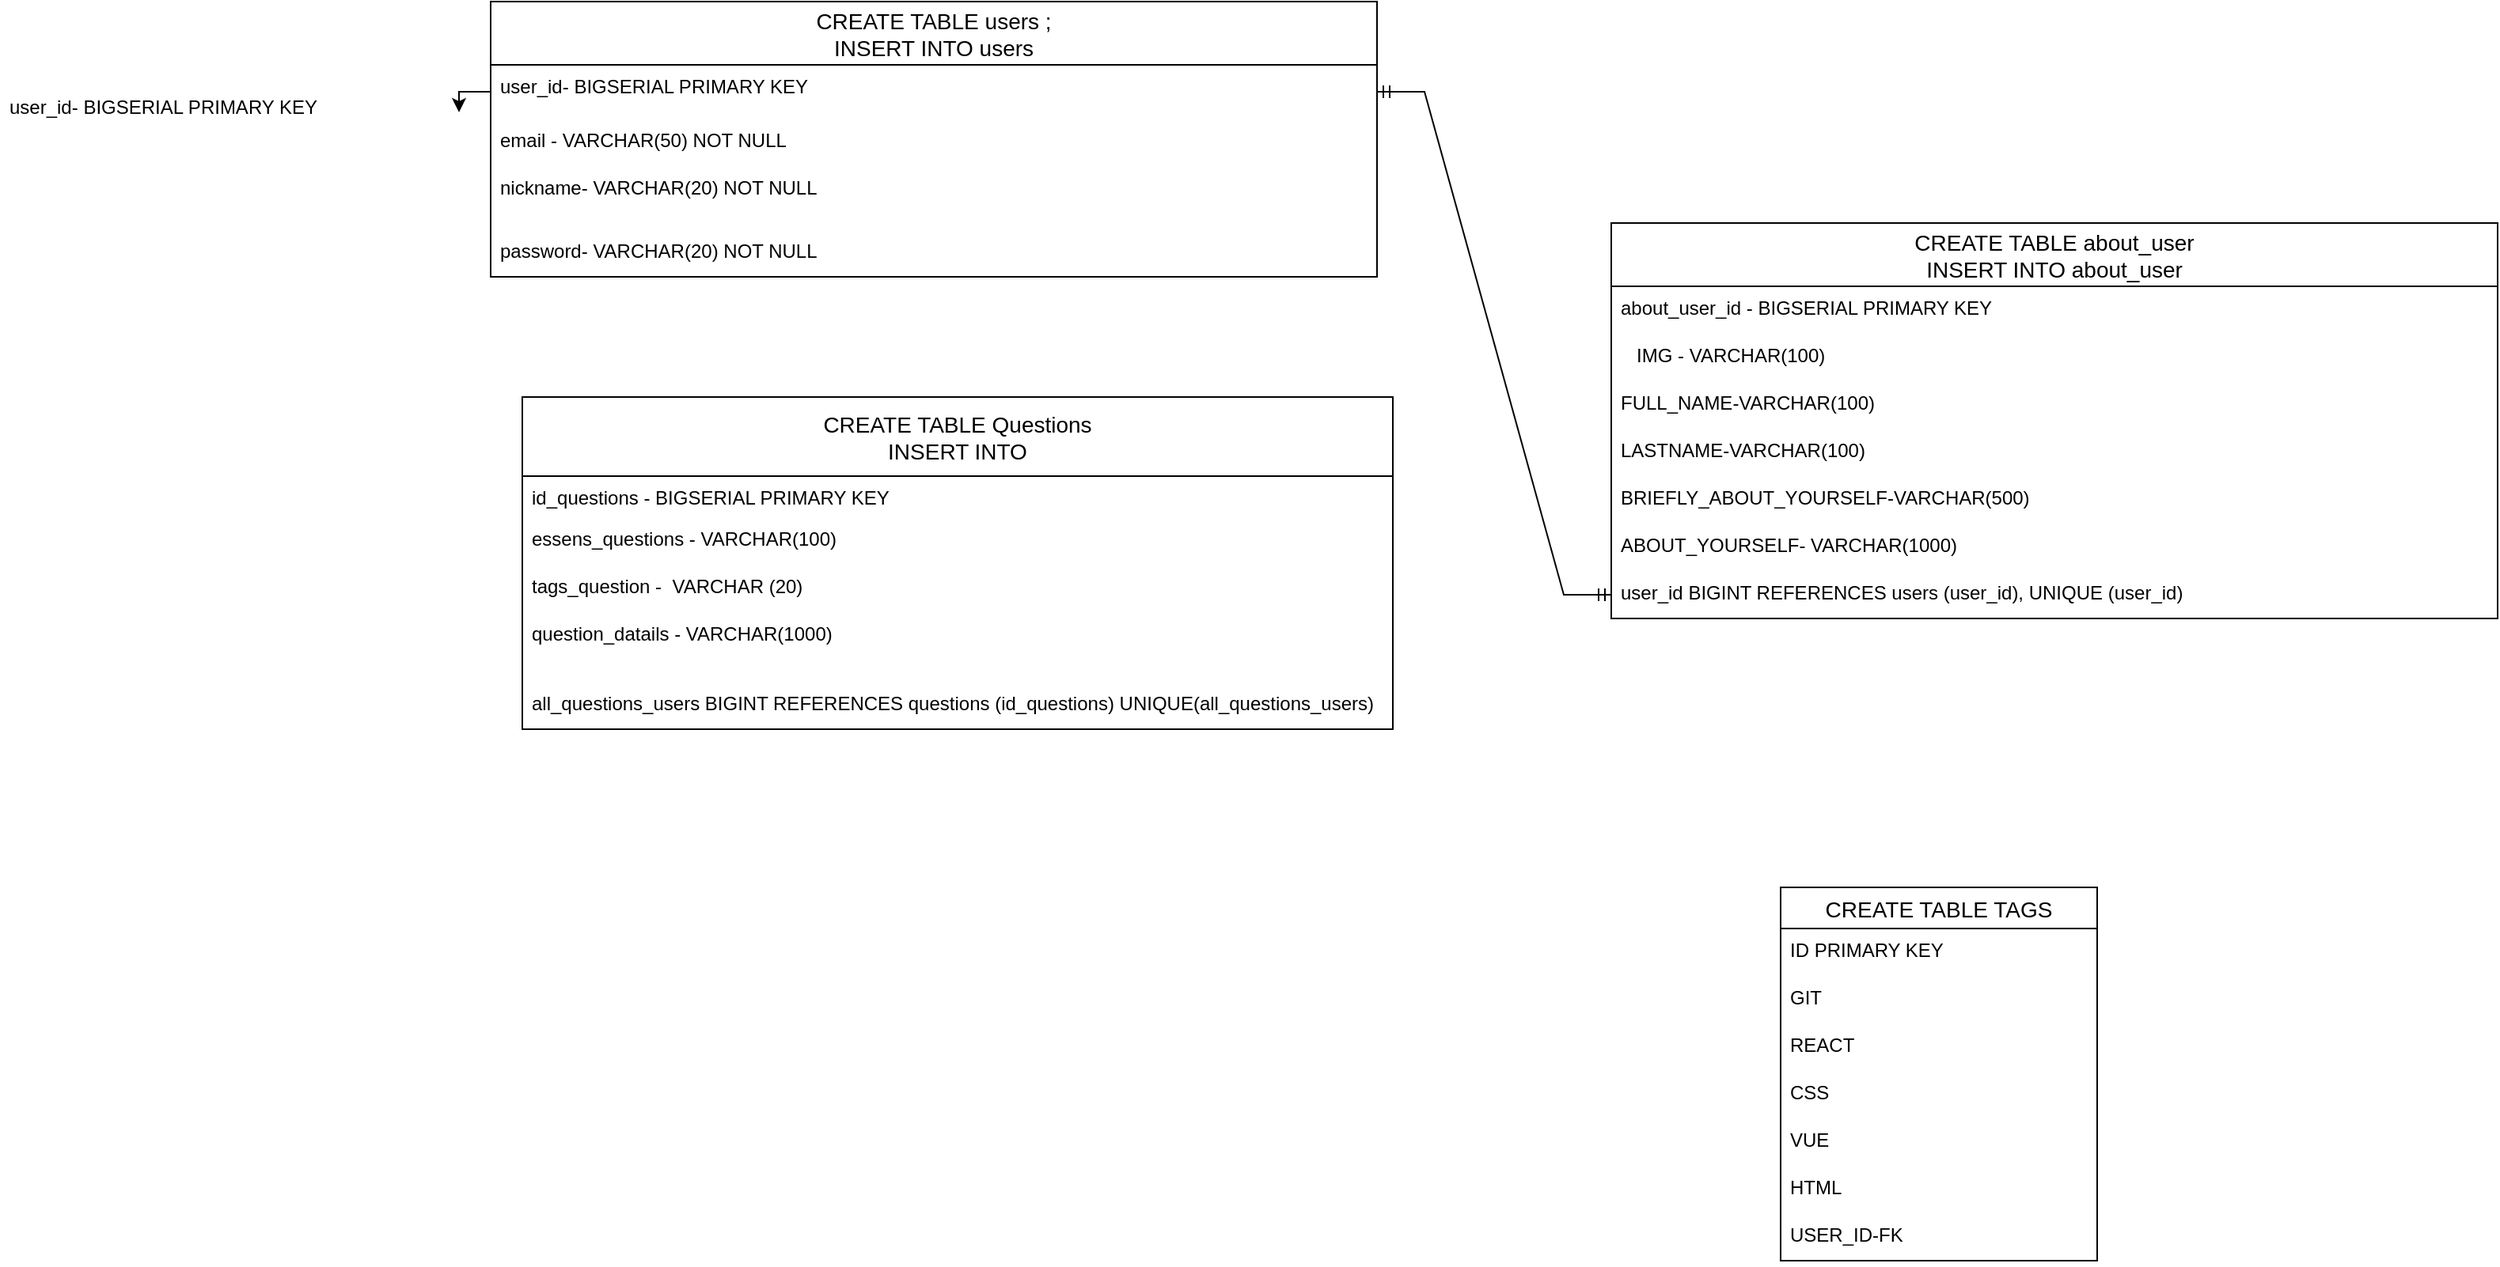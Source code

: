 <mxfile version="20.5.3" type="device"><diagram id="8s-FKrvJV-kWsU2ip_24" name="Страница 1"><mxGraphModel dx="2310" dy="827" grid="1" gridSize="10" guides="1" tooltips="1" connect="1" arrows="1" fold="1" page="1" pageScale="1" pageWidth="827" pageHeight="1169" math="0" shadow="0"><root><mxCell id="0"/><mxCell id="1" parent="0"/><mxCell id="Yctb_64BxATCkwqZee7s-1" value="CREATE TABLE users ;&#10;INSERT INTO users" style="swimlane;fontStyle=0;childLayout=stackLayout;horizontal=1;startSize=40;horizontalStack=0;resizeParent=1;resizeParentMax=0;resizeLast=0;collapsible=1;marginBottom=0;align=center;fontSize=14;" parent="1" vertex="1"><mxGeometry x="-250" y="170" width="560" height="174" as="geometry"/></mxCell><mxCell id="Yctb_64BxATCkwqZee7s-2" value="user_id- BIGSERIAL PRIMARY KEY" style="text;strokeColor=none;fillColor=none;spacingLeft=4;spacingRight=4;overflow=hidden;rotatable=0;points=[[0,0.5],[1,0.5]];portConstraint=eastwest;fontSize=12;" parent="Yctb_64BxATCkwqZee7s-1" vertex="1"><mxGeometry y="40" width="560" height="34" as="geometry"/></mxCell><mxCell id="Yctb_64BxATCkwqZee7s-3" value="email - VARCHAR(50) NOT NULL&#10;" style="text;strokeColor=none;fillColor=none;spacingLeft=4;spacingRight=4;overflow=hidden;rotatable=0;points=[[0,0.5],[1,0.5]];portConstraint=eastwest;fontSize=12;" parent="Yctb_64BxATCkwqZee7s-1" vertex="1"><mxGeometry y="74" width="560" height="30" as="geometry"/></mxCell><mxCell id="Yctb_64BxATCkwqZee7s-4" value="nickname- VARCHAR(20) NOT NULL" style="text;strokeColor=none;fillColor=none;spacingLeft=4;spacingRight=4;overflow=hidden;rotatable=0;points=[[0,0.5],[1,0.5]];portConstraint=eastwest;fontSize=12;" parent="Yctb_64BxATCkwqZee7s-1" vertex="1"><mxGeometry y="104" width="560" height="40" as="geometry"/></mxCell><mxCell id="Yctb_64BxATCkwqZee7s-25" value="password- VARCHAR(20) NOT NULL" style="text;strokeColor=none;fillColor=none;spacingLeft=4;spacingRight=4;overflow=hidden;rotatable=0;points=[[0,0.5],[1,0.5]];portConstraint=eastwest;fontSize=12;" parent="Yctb_64BxATCkwqZee7s-1" vertex="1"><mxGeometry y="144" width="560" height="30" as="geometry"/></mxCell><mxCell id="Yctb_64BxATCkwqZee7s-5" value="CREATE TABLE about_user&#10;INSERT INTO about_user" style="swimlane;fontStyle=0;childLayout=stackLayout;horizontal=1;startSize=40;horizontalStack=0;resizeParent=1;resizeParentMax=0;resizeLast=0;collapsible=1;marginBottom=0;align=center;fontSize=14;" parent="1" vertex="1"><mxGeometry x="458" y="310" width="560" height="250" as="geometry"/></mxCell><mxCell id="Yctb_64BxATCkwqZee7s-6" value="about_user_id - BIGSERIAL PRIMARY KEY" style="text;strokeColor=none;fillColor=none;spacingLeft=4;spacingRight=4;overflow=hidden;rotatable=0;points=[[0,0.5],[1,0.5]];portConstraint=eastwest;fontSize=12;" parent="Yctb_64BxATCkwqZee7s-5" vertex="1"><mxGeometry y="40" width="560" height="30" as="geometry"/></mxCell><mxCell id="u3gjNqU_is8y6manxSIu-1" value="   IMG - VARCHAR(100) " style="text;strokeColor=none;fillColor=none;spacingLeft=4;spacingRight=4;overflow=hidden;rotatable=0;points=[[0,0.5],[1,0.5]];portConstraint=eastwest;fontSize=12;" parent="Yctb_64BxATCkwqZee7s-5" vertex="1"><mxGeometry y="70" width="560" height="30" as="geometry"/></mxCell><mxCell id="Yctb_64BxATCkwqZee7s-7" value="FULL_NAME-VARCHAR(100) " style="text;strokeColor=none;fillColor=none;spacingLeft=4;spacingRight=4;overflow=hidden;rotatable=0;points=[[0,0.5],[1,0.5]];portConstraint=eastwest;fontSize=12;" parent="Yctb_64BxATCkwqZee7s-5" vertex="1"><mxGeometry y="100" width="560" height="30" as="geometry"/></mxCell><mxCell id="Yctb_64BxATCkwqZee7s-8" value="LASTNAME-VARCHAR(100)" style="text;strokeColor=none;fillColor=none;spacingLeft=4;spacingRight=4;overflow=hidden;rotatable=0;points=[[0,0.5],[1,0.5]];portConstraint=eastwest;fontSize=12;" parent="Yctb_64BxATCkwqZee7s-5" vertex="1"><mxGeometry y="130" width="560" height="30" as="geometry"/></mxCell><mxCell id="Yctb_64BxATCkwqZee7s-29" value="BRIEFLY_ABOUT_YOURSELF-VARCHAR(500) " style="text;strokeColor=none;fillColor=none;spacingLeft=4;spacingRight=4;overflow=hidden;rotatable=0;points=[[0,0.5],[1,0.5]];portConstraint=eastwest;fontSize=12;" parent="Yctb_64BxATCkwqZee7s-5" vertex="1"><mxGeometry y="160" width="560" height="30" as="geometry"/></mxCell><mxCell id="Yctb_64BxATCkwqZee7s-28" value="ABOUT_YOURSELF- VARCHAR(1000) " style="text;strokeColor=none;fillColor=none;spacingLeft=4;spacingRight=4;overflow=hidden;rotatable=0;points=[[0,0.5],[1,0.5]];portConstraint=eastwest;fontSize=12;" parent="Yctb_64BxATCkwqZee7s-5" vertex="1"><mxGeometry y="190" width="560" height="30" as="geometry"/></mxCell><mxCell id="1d4nq0IK6xkmCtMKK3Rm-1" value="user_id BIGINT REFERENCES users (user_id), UNIQUE (user_id)" style="text;strokeColor=none;fillColor=none;spacingLeft=4;spacingRight=4;overflow=hidden;rotatable=0;points=[[0,0.5],[1,0.5]];portConstraint=eastwest;fontSize=12;" vertex="1" parent="Yctb_64BxATCkwqZee7s-5"><mxGeometry y="220" width="560" height="30" as="geometry"/></mxCell><mxCell id="Yctb_64BxATCkwqZee7s-9" value="CREATE TABLE TAGS" style="swimlane;fontStyle=0;childLayout=stackLayout;horizontal=1;startSize=26;horizontalStack=0;resizeParent=1;resizeParentMax=0;resizeLast=0;collapsible=1;marginBottom=0;align=center;fontSize=14;" parent="1" vertex="1"><mxGeometry x="565" y="730" width="200" height="236" as="geometry"/></mxCell><mxCell id="Yctb_64BxATCkwqZee7s-56" value="ID PRIMARY KEY" style="text;strokeColor=none;fillColor=none;spacingLeft=4;spacingRight=4;overflow=hidden;rotatable=0;points=[[0,0.5],[1,0.5]];portConstraint=eastwest;fontSize=12;" parent="Yctb_64BxATCkwqZee7s-9" vertex="1"><mxGeometry y="26" width="200" height="30" as="geometry"/></mxCell><mxCell id="Yctb_64BxATCkwqZee7s-10" value="GIT" style="text;strokeColor=none;fillColor=none;spacingLeft=4;spacingRight=4;overflow=hidden;rotatable=0;points=[[0,0.5],[1,0.5]];portConstraint=eastwest;fontSize=12;" parent="Yctb_64BxATCkwqZee7s-9" vertex="1"><mxGeometry y="56" width="200" height="30" as="geometry"/></mxCell><mxCell id="Yctb_64BxATCkwqZee7s-11" value="REACT" style="text;strokeColor=none;fillColor=none;spacingLeft=4;spacingRight=4;overflow=hidden;rotatable=0;points=[[0,0.5],[1,0.5]];portConstraint=eastwest;fontSize=12;" parent="Yctb_64BxATCkwqZee7s-9" vertex="1"><mxGeometry y="86" width="200" height="30" as="geometry"/></mxCell><mxCell id="Yctb_64BxATCkwqZee7s-35" value="CSS" style="text;strokeColor=none;fillColor=none;spacingLeft=4;spacingRight=4;overflow=hidden;rotatable=0;points=[[0,0.5],[1,0.5]];portConstraint=eastwest;fontSize=12;" parent="Yctb_64BxATCkwqZee7s-9" vertex="1"><mxGeometry y="116" width="200" height="30" as="geometry"/></mxCell><mxCell id="Yctb_64BxATCkwqZee7s-34" value="VUE" style="text;strokeColor=none;fillColor=none;spacingLeft=4;spacingRight=4;overflow=hidden;rotatable=0;points=[[0,0.5],[1,0.5]];portConstraint=eastwest;fontSize=12;" parent="Yctb_64BxATCkwqZee7s-9" vertex="1"><mxGeometry y="146" width="200" height="30" as="geometry"/></mxCell><mxCell id="Yctb_64BxATCkwqZee7s-12" value="HTML" style="text;strokeColor=none;fillColor=none;spacingLeft=4;spacingRight=4;overflow=hidden;rotatable=0;points=[[0,0.5],[1,0.5]];portConstraint=eastwest;fontSize=12;" parent="Yctb_64BxATCkwqZee7s-9" vertex="1"><mxGeometry y="176" width="200" height="30" as="geometry"/></mxCell><mxCell id="Yctb_64BxATCkwqZee7s-57" value="USER_ID-FK" style="text;strokeColor=none;fillColor=none;spacingLeft=4;spacingRight=4;overflow=hidden;rotatable=0;points=[[0,0.5],[1,0.5]];portConstraint=eastwest;fontSize=12;" parent="Yctb_64BxATCkwqZee7s-9" vertex="1"><mxGeometry y="206" width="200" height="30" as="geometry"/></mxCell><mxCell id="Yctb_64BxATCkwqZee7s-13" value="CREATE TABLE Questions&#10;INSERT INTO" style="swimlane;fontStyle=0;childLayout=stackLayout;horizontal=1;startSize=50;horizontalStack=0;resizeParent=1;resizeParentMax=0;resizeLast=0;collapsible=1;marginBottom=0;align=center;fontSize=14;" parent="1" vertex="1"><mxGeometry x="-230" y="420" width="550" height="210" as="geometry"/></mxCell><mxCell id="Yctb_64BxATCkwqZee7s-14" value="id_questions - BIGSERIAL PRIMARY KEY" style="text;strokeColor=none;fillColor=none;spacingLeft=4;spacingRight=4;overflow=hidden;rotatable=0;points=[[0,0.5],[1,0.5]];portConstraint=eastwest;fontSize=12;" parent="Yctb_64BxATCkwqZee7s-13" vertex="1"><mxGeometry y="50" width="550" height="26" as="geometry"/></mxCell><mxCell id="Yctb_64BxATCkwqZee7s-15" value="essens_questions - VARCHAR(100)" style="text;strokeColor=none;fillColor=none;spacingLeft=4;spacingRight=4;overflow=hidden;rotatable=0;points=[[0,0.5],[1,0.5]];portConstraint=eastwest;fontSize=12;" parent="Yctb_64BxATCkwqZee7s-13" vertex="1"><mxGeometry y="76" width="550" height="30" as="geometry"/></mxCell><mxCell id="Yctb_64BxATCkwqZee7s-30" value="tags_question -  VARCHAR (20)" style="text;strokeColor=none;fillColor=none;spacingLeft=4;spacingRight=4;overflow=hidden;rotatable=0;points=[[0,0.5],[1,0.5]];portConstraint=eastwest;fontSize=12;" parent="Yctb_64BxATCkwqZee7s-13" vertex="1"><mxGeometry y="106" width="550" height="30" as="geometry"/></mxCell><mxCell id="Yctb_64BxATCkwqZee7s-16" value="question_datails - VARCHAR(1000)" style="text;strokeColor=none;fillColor=none;spacingLeft=4;spacingRight=4;overflow=hidden;rotatable=0;points=[[0,0.5],[1,0.5]];portConstraint=eastwest;fontSize=12;" parent="Yctb_64BxATCkwqZee7s-13" vertex="1"><mxGeometry y="136" width="550" height="44" as="geometry"/></mxCell><mxCell id="5LLqG-e14PY1f-brzTQ3-1" value="all_questions_users BIGINT REFERENCES questions (id_questions) UNIQUE(all_questions_users)" style="text;strokeColor=none;fillColor=none;spacingLeft=4;spacingRight=4;overflow=hidden;rotatable=0;points=[[0,0.5],[1,0.5]];portConstraint=eastwest;fontSize=12;" parent="Yctb_64BxATCkwqZee7s-13" vertex="1"><mxGeometry y="180" width="550" height="30" as="geometry"/></mxCell><mxCell id="1d4nq0IK6xkmCtMKK3Rm-5" value="" style="edgeStyle=entityRelationEdgeStyle;fontSize=12;html=1;endArrow=ERmandOne;startArrow=ERmandOne;rounded=0;entryX=0;entryY=0.5;entryDx=0;entryDy=0;exitX=1;exitY=0.5;exitDx=0;exitDy=0;" edge="1" parent="1" source="Yctb_64BxATCkwqZee7s-2" target="1d4nq0IK6xkmCtMKK3Rm-1"><mxGeometry width="100" height="100" relative="1" as="geometry"><mxPoint x="370" y="570" as="sourcePoint"/><mxPoint x="470" y="470" as="targetPoint"/></mxGeometry></mxCell><mxCell id="1d4nq0IK6xkmCtMKK3Rm-6" value="user_id- BIGSERIAL PRIMARY KEY" style="text;strokeColor=none;fillColor=none;spacingLeft=4;spacingRight=4;overflow=hidden;rotatable=0;points=[[0,0.5],[1,0.5]];portConstraint=eastwest;fontSize=12;" vertex="1" parent="1"><mxGeometry x="-560" y="223" width="560" height="34" as="geometry"/></mxCell><mxCell id="1d4nq0IK6xkmCtMKK3Rm-7" style="edgeStyle=orthogonalEdgeStyle;rounded=0;orthogonalLoop=1;jettySize=auto;html=1;exitX=0;exitY=0.5;exitDx=0;exitDy=0;" edge="1" parent="1" source="Yctb_64BxATCkwqZee7s-2" target="1d4nq0IK6xkmCtMKK3Rm-6"><mxGeometry relative="1" as="geometry"/></mxCell></root></mxGraphModel></diagram></mxfile>